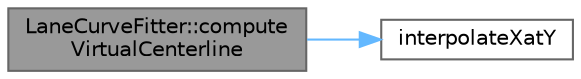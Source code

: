 digraph "LaneCurveFitter::computeVirtualCenterline"
{
 // LATEX_PDF_SIZE
  bgcolor="transparent";
  edge [fontname=Helvetica,fontsize=10,labelfontname=Helvetica,labelfontsize=10];
  node [fontname=Helvetica,fontsize=10,shape=box,height=0.2,width=0.4];
  rankdir="LR";
  Node1 [id="Node000001",label="LaneCurveFitter::compute\lVirtualCenterline",height=0.2,width=0.4,color="gray40", fillcolor="grey60", style="filled", fontcolor="black",tooltip=" "];
  Node1 -> Node2 [id="edge1_Node000001_Node000002",color="steelblue1",style="solid",tooltip=" "];
  Node2 [id="Node000002",label="interpolateXatY",height=0.2,width=0.4,color="grey40", fillcolor="white", style="filled",URL="$LaneCurveFitter_8cpp.html#ae363fbc59b0da4466576075826e2bd93",tooltip=" "];
}
